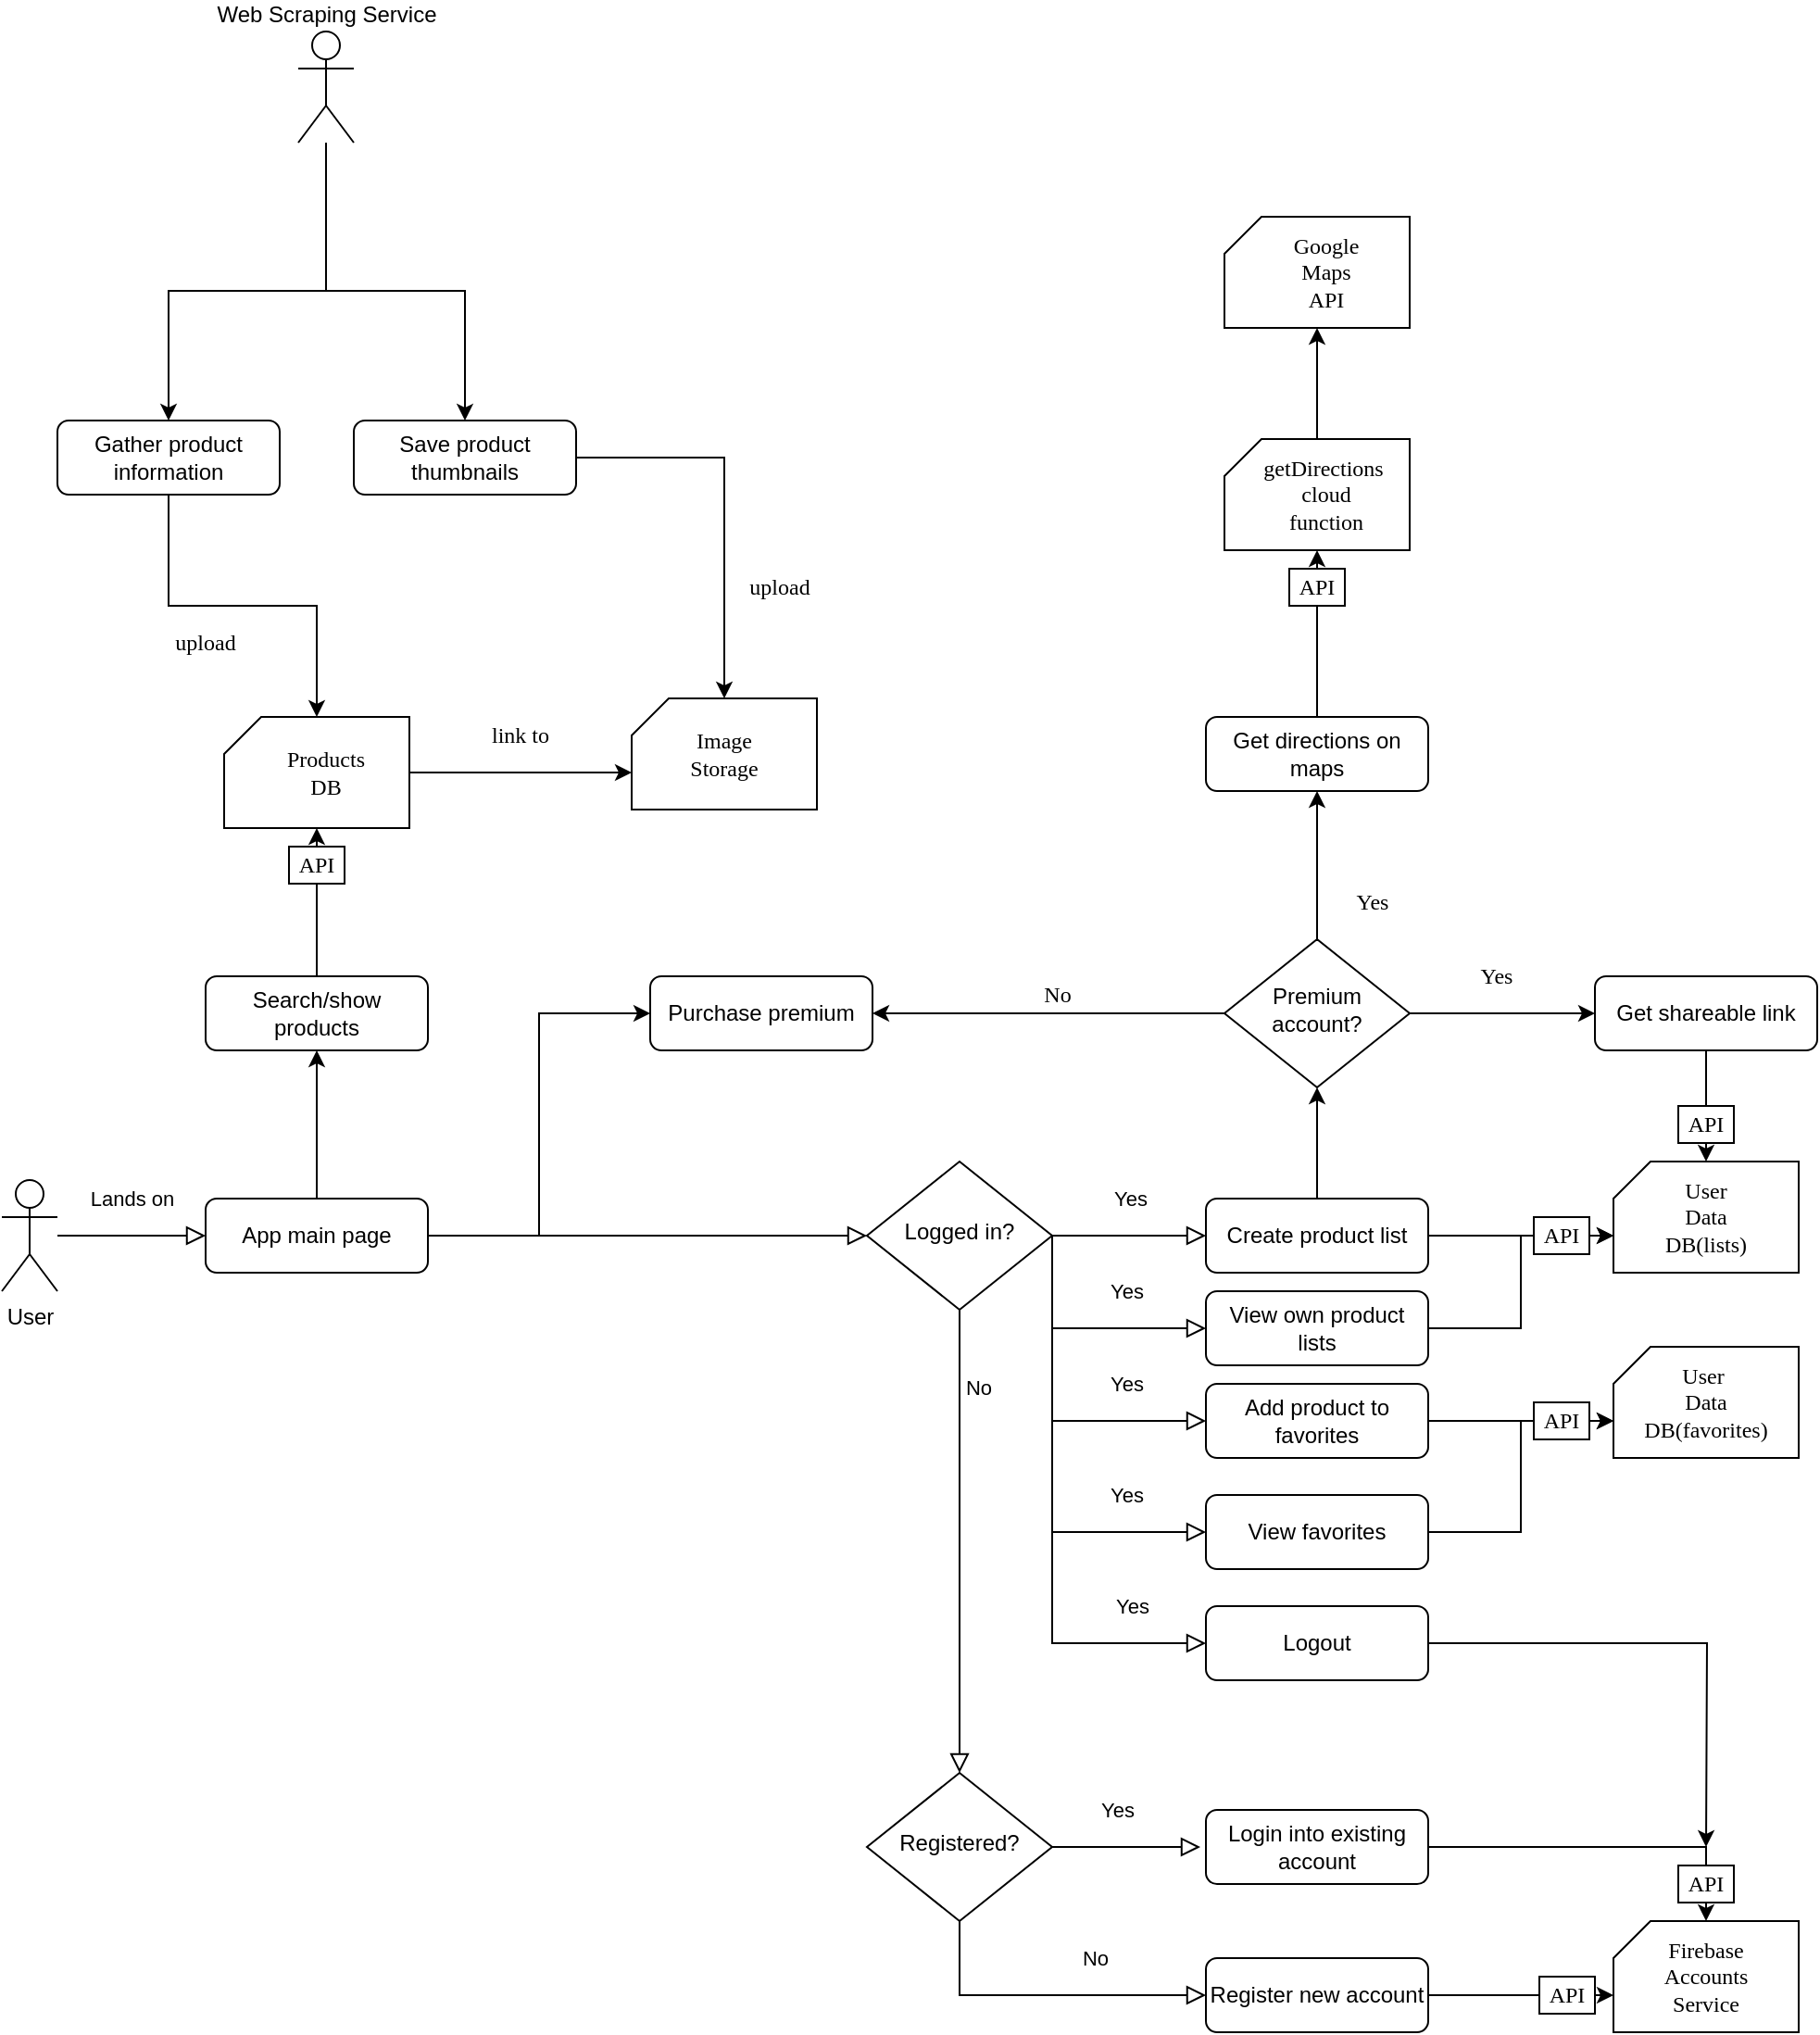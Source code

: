 <mxfile version="14.6.11" type="device"><diagram id="UJlyGFXVCkptwmDJzh81" name="Page-1"><mxGraphModel dx="3195" dy="1513" grid="1" gridSize="10" guides="1" tooltips="1" connect="1" arrows="1" fold="1" page="1" pageScale="1" pageWidth="827" pageHeight="1169" background="#ffffff" math="0" shadow="0"><root><object label="" id="0"><mxCell/></object><mxCell id="1" parent="0"/><mxCell id="KRX_x_RZFHNgS7Bp-sXC-2" value="" style="rounded=0;html=1;jettySize=auto;orthogonalLoop=1;fontSize=11;endArrow=block;endFill=0;endSize=8;strokeWidth=1;shadow=0;labelBackgroundColor=none;edgeStyle=orthogonalEdgeStyle;" parent="1" source="KRX_x_RZFHNgS7Bp-sXC-5" target="KRX_x_RZFHNgS7Bp-sXC-7" edge="1"><mxGeometry relative="1" as="geometry"/></mxCell><mxCell id="KRX_x_RZFHNgS7Bp-sXC-3" style="edgeStyle=orthogonalEdgeStyle;rounded=0;orthogonalLoop=1;jettySize=auto;html=1;fontFamily=Verdana;entryX=0.5;entryY=1;entryDx=0;entryDy=0;" parent="1" source="KRX_x_RZFHNgS7Bp-sXC-5" target="KRX_x_RZFHNgS7Bp-sXC-15" edge="1"><mxGeometry relative="1" as="geometry"><mxPoint x="560" y="730" as="targetPoint"/></mxGeometry></mxCell><mxCell id="KRX_x_RZFHNgS7Bp-sXC-4" style="edgeStyle=orthogonalEdgeStyle;rounded=0;orthogonalLoop=1;jettySize=auto;html=1;entryX=0;entryY=0.5;entryDx=0;entryDy=0;fontFamily=Verdana;fontColor=#FF0000;" parent="1" source="KRX_x_RZFHNgS7Bp-sXC-5" target="KRX_x_RZFHNgS7Bp-sXC-91" edge="1"><mxGeometry relative="1" as="geometry"/></mxCell><mxCell id="KRX_x_RZFHNgS7Bp-sXC-5" value="App main page" style="rounded=1;whiteSpace=wrap;html=1;fontSize=12;glass=0;strokeWidth=1;shadow=0;" parent="1" vertex="1"><mxGeometry x="500" y="820" width="120" height="40" as="geometry"/></mxCell><mxCell id="KRX_x_RZFHNgS7Bp-sXC-6" value="Yes" style="rounded=0;html=1;jettySize=auto;orthogonalLoop=1;fontSize=11;endArrow=block;endFill=0;endSize=8;strokeWidth=1;shadow=0;labelBackgroundColor=none;edgeStyle=orthogonalEdgeStyle;entryX=0;entryY=0.5;entryDx=0;entryDy=0;" parent="1" source="KRX_x_RZFHNgS7Bp-sXC-7" target="KRX_x_RZFHNgS7Bp-sXC-12" edge="1"><mxGeometry y="20" relative="1" as="geometry"><mxPoint as="offset"/><mxPoint x="907" y="920.0" as="targetPoint"/></mxGeometry></mxCell><mxCell id="KRX_x_RZFHNgS7Bp-sXC-7" value="Logged in?" style="rhombus;whiteSpace=wrap;html=1;shadow=0;fontFamily=Helvetica;fontSize=12;align=center;strokeWidth=1;spacing=6;spacingTop=-4;" parent="1" vertex="1"><mxGeometry x="857" y="800" width="100" height="80" as="geometry"/></mxCell><mxCell id="KRX_x_RZFHNgS7Bp-sXC-8" style="edgeStyle=orthogonalEdgeStyle;rounded=0;orthogonalLoop=1;jettySize=auto;html=1;fontFamily=Verdana;entryX=0;entryY=0.5;entryDx=0;entryDy=0;exitX=1;exitY=0.5;exitDx=0;exitDy=0;" parent="1" source="KRX_x_RZFHNgS7Bp-sXC-87" target="KRX_x_RZFHNgS7Bp-sXC-17" edge="1"><mxGeometry relative="1" as="geometry"><mxPoint x="1223.5" y="760" as="targetPoint"/><mxPoint x="1096.5" y="640" as="sourcePoint"/></mxGeometry></mxCell><mxCell id="KRX_x_RZFHNgS7Bp-sXC-9" style="edgeStyle=orthogonalEdgeStyle;rounded=0;orthogonalLoop=1;jettySize=auto;html=1;fontFamily=Verdana;entryX=0.5;entryY=1;entryDx=0;entryDy=0;exitX=0.5;exitY=0;exitDx=0;exitDy=0;" parent="1" source="KRX_x_RZFHNgS7Bp-sXC-87" target="KRX_x_RZFHNgS7Bp-sXC-42" edge="1"><mxGeometry relative="1" as="geometry"><mxPoint x="1286.5" y="800" as="targetPoint"/><mxPoint x="1096.5" y="660" as="sourcePoint"/></mxGeometry></mxCell><mxCell id="KRX_x_RZFHNgS7Bp-sXC-10" style="edgeStyle=orthogonalEdgeStyle;rounded=0;orthogonalLoop=1;jettySize=auto;html=1;fontFamily=Verdana;entryX=0;entryY=0;entryDx=0;entryDy=40;entryPerimeter=0;exitX=1;exitY=0.5;exitDx=0;exitDy=0;" parent="1" source="KRX_x_RZFHNgS7Bp-sXC-12" target="KRX_x_RZFHNgS7Bp-sXC-51" edge="1"><mxGeometry relative="1" as="geometry"><mxPoint x="1140" y="730" as="targetPoint"/><mxPoint x="1200" y="900" as="sourcePoint"/></mxGeometry></mxCell><mxCell id="KRX_x_RZFHNgS7Bp-sXC-11" style="edgeStyle=orthogonalEdgeStyle;rounded=0;orthogonalLoop=1;jettySize=auto;html=1;entryX=0.5;entryY=1;entryDx=0;entryDy=0;fontFamily=Verdana;" parent="1" source="KRX_x_RZFHNgS7Bp-sXC-12" target="KRX_x_RZFHNgS7Bp-sXC-87" edge="1"><mxGeometry relative="1" as="geometry"/></mxCell><mxCell id="KRX_x_RZFHNgS7Bp-sXC-12" value="Create product list" style="rounded=1;whiteSpace=wrap;html=1;fontSize=12;glass=0;strokeWidth=1;shadow=0;" parent="1" vertex="1"><mxGeometry x="1040" y="820" width="120" height="40" as="geometry"/></mxCell><mxCell id="KRX_x_RZFHNgS7Bp-sXC-13" value="User" style="shape=umlActor;verticalLabelPosition=bottom;verticalAlign=top;html=1;outlineConnect=0;" parent="1" vertex="1"><mxGeometry x="390" y="810" width="30" height="60" as="geometry"/></mxCell><mxCell id="KRX_x_RZFHNgS7Bp-sXC-14" style="edgeStyle=orthogonalEdgeStyle;rounded=0;orthogonalLoop=1;jettySize=auto;html=1;entryX=0.5;entryY=1;entryDx=0;entryDy=0;entryPerimeter=0;fontFamily=Verdana;" parent="1" source="KRX_x_RZFHNgS7Bp-sXC-15" target="KRX_x_RZFHNgS7Bp-sXC-57" edge="1"><mxGeometry relative="1" as="geometry"/></mxCell><mxCell id="KRX_x_RZFHNgS7Bp-sXC-15" value="Search/show products" style="rounded=1;whiteSpace=wrap;html=1;fontSize=12;glass=0;strokeWidth=1;shadow=0;" parent="1" vertex="1"><mxGeometry x="500" y="700" width="120" height="40" as="geometry"/></mxCell><mxCell id="KRX_x_RZFHNgS7Bp-sXC-16" style="edgeStyle=orthogonalEdgeStyle;rounded=0;orthogonalLoop=1;jettySize=auto;html=1;entryX=0.5;entryY=0;entryDx=0;entryDy=0;entryPerimeter=0;fontFamily=Verdana;fontColor=#FF0000;" parent="1" source="KRX_x_RZFHNgS7Bp-sXC-17" target="KRX_x_RZFHNgS7Bp-sXC-51" edge="1"><mxGeometry relative="1" as="geometry"/></mxCell><mxCell id="KRX_x_RZFHNgS7Bp-sXC-17" value="Get shareable link" style="rounded=1;whiteSpace=wrap;html=1;fontSize=12;glass=0;strokeWidth=1;shadow=0;" parent="1" vertex="1"><mxGeometry x="1250" y="700" width="120" height="40" as="geometry"/></mxCell><mxCell id="KRX_x_RZFHNgS7Bp-sXC-18" value="Yes" style="rounded=0;html=1;jettySize=auto;orthogonalLoop=1;fontSize=11;endArrow=block;endFill=0;endSize=8;strokeWidth=1;shadow=0;labelBackgroundColor=none;edgeStyle=orthogonalEdgeStyle;exitX=1;exitY=0.5;exitDx=0;exitDy=0;entryX=0;entryY=0.5;entryDx=0;entryDy=0;" parent="1" source="KRX_x_RZFHNgS7Bp-sXC-7" target="KRX_x_RZFHNgS7Bp-sXC-20" edge="1"><mxGeometry x="0.353" y="20" relative="1" as="geometry"><mxPoint as="offset"/><mxPoint x="947" y="910" as="sourcePoint"/><mxPoint x="1057" y="910" as="targetPoint"/><Array as="points"><mxPoint x="957" y="890"/></Array></mxGeometry></mxCell><mxCell id="KRX_x_RZFHNgS7Bp-sXC-19" style="edgeStyle=orthogonalEdgeStyle;rounded=0;orthogonalLoop=1;jettySize=auto;html=1;entryX=0;entryY=0;entryDx=0;entryDy=40;entryPerimeter=0;fontFamily=Verdana;" parent="1" source="KRX_x_RZFHNgS7Bp-sXC-20" target="KRX_x_RZFHNgS7Bp-sXC-51" edge="1"><mxGeometry relative="1" as="geometry"/></mxCell><mxCell id="KRX_x_RZFHNgS7Bp-sXC-20" value="View own product lists" style="rounded=1;whiteSpace=wrap;html=1;fontSize=12;glass=0;strokeWidth=1;shadow=0;" parent="1" vertex="1"><mxGeometry x="1040" y="870" width="120" height="40" as="geometry"/></mxCell><mxCell id="KRX_x_RZFHNgS7Bp-sXC-21" value="Yes" style="rounded=0;html=1;jettySize=auto;orthogonalLoop=1;fontSize=11;endArrow=block;endFill=0;endSize=8;strokeWidth=1;shadow=0;labelBackgroundColor=none;edgeStyle=orthogonalEdgeStyle;exitX=1;exitY=0.5;exitDx=0;exitDy=0;entryX=0;entryY=0.5;entryDx=0;entryDy=0;" parent="1" source="KRX_x_RZFHNgS7Bp-sXC-7" edge="1"><mxGeometry x="0.53" y="20" relative="1" as="geometry"><mxPoint as="offset"/><mxPoint x="957" y="890" as="sourcePoint"/><mxPoint x="1040" y="940" as="targetPoint"/><Array as="points"><mxPoint x="957" y="940"/></Array></mxGeometry></mxCell><mxCell id="KRX_x_RZFHNgS7Bp-sXC-22" style="edgeStyle=orthogonalEdgeStyle;rounded=0;orthogonalLoop=1;jettySize=auto;html=1;entryX=0;entryY=0;entryDx=0;entryDy=40;entryPerimeter=0;fontFamily=Verdana;" parent="1" source="KRX_x_RZFHNgS7Bp-sXC-23" target="KRX_x_RZFHNgS7Bp-sXC-48" edge="1"><mxGeometry relative="1" as="geometry"/></mxCell><mxCell id="KRX_x_RZFHNgS7Bp-sXC-23" value="Add product to favorites" style="rounded=1;whiteSpace=wrap;html=1;fontSize=12;glass=0;strokeWidth=1;shadow=0;" parent="1" vertex="1"><mxGeometry x="1040" y="920" width="120" height="40" as="geometry"/></mxCell><mxCell id="KRX_x_RZFHNgS7Bp-sXC-24" style="edgeStyle=orthogonalEdgeStyle;rounded=0;orthogonalLoop=1;jettySize=auto;html=1;exitX=1;exitY=0.5;exitDx=0;exitDy=0;entryX=0;entryY=0;entryDx=0;entryDy=40;entryPerimeter=0;fontFamily=Verdana;" parent="1" source="KRX_x_RZFHNgS7Bp-sXC-25" target="KRX_x_RZFHNgS7Bp-sXC-48" edge="1"><mxGeometry relative="1" as="geometry"/></mxCell><mxCell id="KRX_x_RZFHNgS7Bp-sXC-25" value="View favorites" style="rounded=1;whiteSpace=wrap;html=1;fontSize=12;glass=0;strokeWidth=1;shadow=0;" parent="1" vertex="1"><mxGeometry x="1040" y="980" width="120" height="40" as="geometry"/></mxCell><mxCell id="KRX_x_RZFHNgS7Bp-sXC-26" value="Yes" style="rounded=0;html=1;jettySize=auto;orthogonalLoop=1;fontSize=11;endArrow=block;endFill=0;endSize=8;strokeWidth=1;shadow=0;labelBackgroundColor=none;edgeStyle=orthogonalEdgeStyle;exitX=1;exitY=0.5;exitDx=0;exitDy=0;entryX=0;entryY=0.5;entryDx=0;entryDy=0;" parent="1" source="KRX_x_RZFHNgS7Bp-sXC-7" edge="1"><mxGeometry x="0.646" y="20" relative="1" as="geometry"><mxPoint as="offset"/><mxPoint x="957" y="900" as="sourcePoint"/><mxPoint x="1040" y="1000" as="targetPoint"/><Array as="points"><mxPoint x="957" y="1000"/></Array></mxGeometry></mxCell><mxCell id="KRX_x_RZFHNgS7Bp-sXC-27" value="No" style="rounded=0;html=1;jettySize=auto;orthogonalLoop=1;fontSize=11;endArrow=block;endFill=0;endSize=8;strokeWidth=1;shadow=0;labelBackgroundColor=none;edgeStyle=orthogonalEdgeStyle;exitX=0.5;exitY=1;exitDx=0;exitDy=0;entryX=0.5;entryY=0;entryDx=0;entryDy=0;" parent="1" source="KRX_x_RZFHNgS7Bp-sXC-7" target="KRX_x_RZFHNgS7Bp-sXC-30" edge="1"><mxGeometry x="-0.667" y="10" relative="1" as="geometry"><mxPoint as="offset"/><mxPoint x="907" y="890" as="sourcePoint"/><mxPoint x="907" y="1060" as="targetPoint"/><Array as="points"/></mxGeometry></mxCell><mxCell id="KRX_x_RZFHNgS7Bp-sXC-30" value="Registered?" style="rhombus;whiteSpace=wrap;html=1;shadow=0;fontFamily=Helvetica;fontSize=12;align=center;strokeWidth=1;spacing=6;spacingTop=-4;" parent="1" vertex="1"><mxGeometry x="857" y="1130" width="100" height="80" as="geometry"/></mxCell><mxCell id="KRX_x_RZFHNgS7Bp-sXC-31" value="Yes" style="rounded=0;html=1;jettySize=auto;orthogonalLoop=1;fontSize=11;endArrow=block;endFill=0;endSize=8;strokeWidth=1;shadow=0;labelBackgroundColor=none;edgeStyle=orthogonalEdgeStyle;exitX=1;exitY=0.5;exitDx=0;exitDy=0;" parent="1" source="KRX_x_RZFHNgS7Bp-sXC-30" edge="1"><mxGeometry x="-0.143" y="20" relative="1" as="geometry"><mxPoint as="offset"/><mxPoint x="1037" y="1110" as="sourcePoint"/><mxPoint x="1037" y="1170" as="targetPoint"/><Array as="points"/></mxGeometry></mxCell><mxCell id="KRX_x_RZFHNgS7Bp-sXC-32" value="No" style="rounded=0;html=1;jettySize=auto;orthogonalLoop=1;fontSize=11;endArrow=block;endFill=0;endSize=8;strokeWidth=1;shadow=0;labelBackgroundColor=none;edgeStyle=orthogonalEdgeStyle;exitX=0.5;exitY=1;exitDx=0;exitDy=0;entryX=0;entryY=0.5;entryDx=0;entryDy=0;" parent="1" source="KRX_x_RZFHNgS7Bp-sXC-30" target="KRX_x_RZFHNgS7Bp-sXC-34" edge="1"><mxGeometry x="0.306" y="20" relative="1" as="geometry"><mxPoint as="offset"/><mxPoint x="907" y="1230" as="sourcePoint"/><mxPoint x="1010" y="1305" as="targetPoint"/><Array as="points"><mxPoint x="907" y="1250"/></Array></mxGeometry></mxCell><mxCell id="KRX_x_RZFHNgS7Bp-sXC-33" style="edgeStyle=orthogonalEdgeStyle;rounded=0;orthogonalLoop=1;jettySize=auto;html=1;exitX=1;exitY=0.5;exitDx=0;exitDy=0;entryX=0;entryY=0;entryDx=0;entryDy=40;entryPerimeter=0;fontFamily=Verdana;" parent="1" source="KRX_x_RZFHNgS7Bp-sXC-34" target="KRX_x_RZFHNgS7Bp-sXC-44" edge="1"><mxGeometry relative="1" as="geometry"/></mxCell><mxCell id="KRX_x_RZFHNgS7Bp-sXC-34" value="Register new account" style="rounded=1;whiteSpace=wrap;html=1;fontSize=12;glass=0;strokeWidth=1;shadow=0;" parent="1" vertex="1"><mxGeometry x="1040" y="1230" width="120" height="40" as="geometry"/></mxCell><mxCell id="KRX_x_RZFHNgS7Bp-sXC-38" style="edgeStyle=orthogonalEdgeStyle;rounded=0;orthogonalLoop=1;jettySize=auto;html=1;exitX=1;exitY=0.5;exitDx=0;exitDy=0;fontFamily=Verdana;entryX=0.5;entryY=0;entryDx=0;entryDy=0;entryPerimeter=0;" parent="1" source="KRX_x_RZFHNgS7Bp-sXC-39" target="KRX_x_RZFHNgS7Bp-sXC-44" edge="1"><mxGeometry relative="1" as="geometry"><mxPoint x="1460" y="1290" as="targetPoint"/></mxGeometry></mxCell><mxCell id="KRX_x_RZFHNgS7Bp-sXC-39" value="Login into existing account" style="rounded=1;whiteSpace=wrap;html=1;fontSize=12;glass=0;strokeWidth=1;shadow=0;" parent="1" vertex="1"><mxGeometry x="1040" y="1150" width="120" height="40" as="geometry"/></mxCell><mxCell id="KRX_x_RZFHNgS7Bp-sXC-40" value="Lands on" style="rounded=0;html=1;jettySize=auto;orthogonalLoop=1;fontSize=11;endArrow=block;endFill=0;endSize=8;strokeWidth=1;shadow=0;labelBackgroundColor=none;edgeStyle=orthogonalEdgeStyle;entryX=0;entryY=0.5;entryDx=0;entryDy=0;" parent="1" source="KRX_x_RZFHNgS7Bp-sXC-13" target="KRX_x_RZFHNgS7Bp-sXC-5" edge="1"><mxGeometry y="20" relative="1" as="geometry"><mxPoint as="offset"/><mxPoint x="450.0" y="900" as="sourcePoint"/><mxPoint x="533" y="900" as="targetPoint"/><Array as="points"><mxPoint x="460" y="840"/><mxPoint x="460" y="840"/></Array></mxGeometry></mxCell><mxCell id="KRX_x_RZFHNgS7Bp-sXC-41" style="edgeStyle=orthogonalEdgeStyle;rounded=0;orthogonalLoop=1;jettySize=auto;html=1;entryX=0.5;entryY=1;entryDx=0;entryDy=0;entryPerimeter=0;fontFamily=Verdana;startArrow=none;exitX=0.5;exitY=0;exitDx=0;exitDy=0;" parent="1" source="KRX_x_RZFHNgS7Bp-sXC-42" target="KRX_x_RZFHNgS7Bp-sXC-54" edge="1"><mxGeometry relative="1" as="geometry"><mxPoint x="1150" y="550" as="sourcePoint"/></mxGeometry></mxCell><mxCell id="KRX_x_RZFHNgS7Bp-sXC-42" value="Get directions on maps" style="rounded=1;whiteSpace=wrap;html=1;fontSize=12;glass=0;strokeWidth=1;shadow=0;" parent="1" vertex="1"><mxGeometry x="1040" y="560" width="120" height="40" as="geometry"/></mxCell><mxCell id="KRX_x_RZFHNgS7Bp-sXC-43" value="" style="group" parent="1" vertex="1" connectable="0"><mxGeometry x="1260" y="1210" width="100" height="60" as="geometry"/></mxCell><mxCell id="KRX_x_RZFHNgS7Bp-sXC-44" value="" style="verticalLabelPosition=bottom;verticalAlign=top;html=1;shape=card;whiteSpace=wrap;size=20;arcSize=12;fontFamily=Verdana;fillColor=#ffffff;gradientColor=none;" parent="KRX_x_RZFHNgS7Bp-sXC-43" vertex="1"><mxGeometry width="100" height="60" as="geometry"/></mxCell><mxCell id="KRX_x_RZFHNgS7Bp-sXC-45" value="Firebase&lt;br&gt;Accounts Service" style="text;html=1;strokeColor=none;fillColor=none;align=center;verticalAlign=middle;whiteSpace=wrap;rounded=0;fontFamily=Verdana;" parent="KRX_x_RZFHNgS7Bp-sXC-43" vertex="1"><mxGeometry x="30" y="20" width="40" height="20" as="geometry"/></mxCell><mxCell id="KRX_x_RZFHNgS7Bp-sXC-46" value="" style="group;container=1;" parent="1" vertex="1" connectable="0"><mxGeometry x="1270" y="900" width="100" height="60" as="geometry"/></mxCell><mxCell id="KRX_x_RZFHNgS7Bp-sXC-47" value="" style="group" parent="KRX_x_RZFHNgS7Bp-sXC-46" vertex="1" connectable="0"><mxGeometry x="-10" width="100" height="60" as="geometry"/></mxCell><mxCell id="KRX_x_RZFHNgS7Bp-sXC-48" value="" style="verticalLabelPosition=bottom;verticalAlign=top;html=1;shape=card;whiteSpace=wrap;size=20;arcSize=12;fontFamily=Verdana;fillColor=#ffffff;gradientColor=none;" parent="KRX_x_RZFHNgS7Bp-sXC-47" vertex="1"><mxGeometry width="100" height="60" as="geometry"/></mxCell><mxCell id="KRX_x_RZFHNgS7Bp-sXC-49" value="User&amp;nbsp;&lt;br&gt;Data DB(favorites)" style="text;html=1;strokeColor=none;fillColor=none;align=center;verticalAlign=middle;whiteSpace=wrap;rounded=0;fontFamily=Verdana;" parent="KRX_x_RZFHNgS7Bp-sXC-47" vertex="1"><mxGeometry x="30" y="20" width="40" height="20" as="geometry"/></mxCell><mxCell id="KRX_x_RZFHNgS7Bp-sXC-50" value="" style="group" parent="1" vertex="1" connectable="0"><mxGeometry x="1260" y="800" width="100" height="60" as="geometry"/></mxCell><mxCell id="KRX_x_RZFHNgS7Bp-sXC-51" value="" style="verticalLabelPosition=bottom;verticalAlign=top;html=1;shape=card;whiteSpace=wrap;size=20;arcSize=12;fontFamily=Verdana;fillColor=#ffffff;gradientColor=none;" parent="KRX_x_RZFHNgS7Bp-sXC-50" vertex="1"><mxGeometry width="100" height="60" as="geometry"/></mxCell><mxCell id="KRX_x_RZFHNgS7Bp-sXC-52" value="User Data DB(lists)" style="text;html=1;strokeColor=none;fillColor=none;align=center;verticalAlign=middle;whiteSpace=wrap;rounded=0;fontFamily=Verdana;" parent="KRX_x_RZFHNgS7Bp-sXC-50" vertex="1"><mxGeometry x="30" y="20" width="40" height="20" as="geometry"/></mxCell><mxCell id="KRX_x_RZFHNgS7Bp-sXC-53" value="" style="group" parent="1" vertex="1" connectable="0"><mxGeometry x="1050" y="410" width="100" height="60" as="geometry"/></mxCell><mxCell id="KRX_x_RZFHNgS7Bp-sXC-54" value="" style="verticalLabelPosition=bottom;verticalAlign=top;html=1;shape=card;whiteSpace=wrap;size=20;arcSize=12;fontFamily=Verdana;fillColor=#ffffff;gradientColor=none;" parent="KRX_x_RZFHNgS7Bp-sXC-53" vertex="1"><mxGeometry width="100" height="60" as="geometry"/></mxCell><mxCell id="KRX_x_RZFHNgS7Bp-sXC-55" value="getDirections&amp;nbsp;&lt;br&gt;cloud function" style="text;html=1;strokeColor=none;fillColor=none;align=center;verticalAlign=middle;whiteSpace=wrap;rounded=0;fontFamily=Verdana;" parent="KRX_x_RZFHNgS7Bp-sXC-53" vertex="1"><mxGeometry x="35" y="20" width="40" height="20" as="geometry"/></mxCell><mxCell id="KRX_x_RZFHNgS7Bp-sXC-56" value="" style="group" parent="1" vertex="1" connectable="0"><mxGeometry x="510" y="560" width="100" height="60" as="geometry"/></mxCell><mxCell id="KRX_x_RZFHNgS7Bp-sXC-57" value="" style="verticalLabelPosition=bottom;verticalAlign=top;html=1;shape=card;whiteSpace=wrap;size=20;arcSize=12;fontFamily=Verdana;fillColor=#ffffff;gradientColor=none;" parent="KRX_x_RZFHNgS7Bp-sXC-56" vertex="1"><mxGeometry width="100" height="60" as="geometry"/></mxCell><mxCell id="KRX_x_RZFHNgS7Bp-sXC-58" value="Products DB" style="text;html=1;strokeColor=none;fillColor=none;align=center;verticalAlign=middle;whiteSpace=wrap;rounded=0;fontFamily=Verdana;" parent="KRX_x_RZFHNgS7Bp-sXC-56" vertex="1"><mxGeometry x="35" y="20" width="40" height="20" as="geometry"/></mxCell><mxCell id="KRX_x_RZFHNgS7Bp-sXC-59" value="API" style="rounded=0;whiteSpace=wrap;html=1;fontFamily=Verdana;fillColor=#ffffff;gradientColor=none;connectable=0;" parent="1" vertex="1"><mxGeometry x="1295" y="1180" width="30" height="20" as="geometry"/></mxCell><mxCell id="KRX_x_RZFHNgS7Bp-sXC-60" style="edgeStyle=orthogonalEdgeStyle;rounded=0;orthogonalLoop=1;jettySize=auto;html=1;entryX=0.5;entryY=0;entryDx=0;entryDy=0;fontFamily=Verdana;" parent="1" source="KRX_x_RZFHNgS7Bp-sXC-62" target="KRX_x_RZFHNgS7Bp-sXC-64" edge="1"><mxGeometry relative="1" as="geometry"><Array as="points"><mxPoint x="565" y="330"/><mxPoint x="480" y="330"/></Array></mxGeometry></mxCell><mxCell id="KRX_x_RZFHNgS7Bp-sXC-61" style="edgeStyle=orthogonalEdgeStyle;rounded=0;orthogonalLoop=1;jettySize=auto;html=1;entryX=0.5;entryY=0;entryDx=0;entryDy=0;fontFamily=Verdana;" parent="1" source="KRX_x_RZFHNgS7Bp-sXC-62" target="KRX_x_RZFHNgS7Bp-sXC-69" edge="1"><mxGeometry relative="1" as="geometry"><Array as="points"><mxPoint x="565" y="330"/><mxPoint x="640" y="330"/></Array></mxGeometry></mxCell><mxCell id="KRX_x_RZFHNgS7Bp-sXC-62" value="Web Scraping Service" style="shape=umlActor;verticalLabelPosition=top;verticalAlign=bottom;html=1;outlineConnect=0;labelPosition=center;align=center;" parent="1" vertex="1"><mxGeometry x="550" y="190" width="30" height="60" as="geometry"/></mxCell><mxCell id="KRX_x_RZFHNgS7Bp-sXC-63" style="edgeStyle=orthogonalEdgeStyle;rounded=0;orthogonalLoop=1;jettySize=auto;html=1;entryX=0.5;entryY=0;entryDx=0;entryDy=0;entryPerimeter=0;fontFamily=Verdana;" parent="1" source="KRX_x_RZFHNgS7Bp-sXC-64" target="KRX_x_RZFHNgS7Bp-sXC-57" edge="1"><mxGeometry relative="1" as="geometry"/></mxCell><mxCell id="KRX_x_RZFHNgS7Bp-sXC-64" value="Gather product information" style="rounded=1;whiteSpace=wrap;html=1;fontSize=12;glass=0;strokeWidth=1;shadow=0;" parent="1" vertex="1"><mxGeometry x="420" y="400" width="120" height="40" as="geometry"/></mxCell><mxCell id="KRX_x_RZFHNgS7Bp-sXC-65" value="" style="group" parent="1" vertex="1" connectable="0"><mxGeometry x="730" y="550" width="100" height="60" as="geometry"/></mxCell><mxCell id="KRX_x_RZFHNgS7Bp-sXC-66" value="" style="verticalLabelPosition=bottom;verticalAlign=top;html=1;shape=card;whiteSpace=wrap;size=20;arcSize=12;fontFamily=Verdana;fillColor=#ffffff;gradientColor=none;" parent="KRX_x_RZFHNgS7Bp-sXC-65" vertex="1"><mxGeometry width="100" height="60" as="geometry"/></mxCell><mxCell id="KRX_x_RZFHNgS7Bp-sXC-67" value="Image Storage" style="text;html=1;strokeColor=none;fillColor=none;align=center;verticalAlign=middle;whiteSpace=wrap;rounded=0;fontFamily=Verdana;" parent="KRX_x_RZFHNgS7Bp-sXC-65" vertex="1"><mxGeometry x="30" y="20" width="40" height="20" as="geometry"/></mxCell><mxCell id="KRX_x_RZFHNgS7Bp-sXC-68" style="edgeStyle=orthogonalEdgeStyle;rounded=0;orthogonalLoop=1;jettySize=auto;html=1;entryX=0.5;entryY=0;entryDx=0;entryDy=0;entryPerimeter=0;fontFamily=Verdana;" parent="1" source="KRX_x_RZFHNgS7Bp-sXC-69" target="KRX_x_RZFHNgS7Bp-sXC-66" edge="1"><mxGeometry relative="1" as="geometry"><Array as="points"><mxPoint x="780" y="420"/></Array></mxGeometry></mxCell><mxCell id="KRX_x_RZFHNgS7Bp-sXC-69" value="Save product thumbnails" style="rounded=1;whiteSpace=wrap;html=1;fontSize=12;glass=0;strokeWidth=1;shadow=0;" parent="1" vertex="1"><mxGeometry x="580" y="400" width="120" height="40" as="geometry"/></mxCell><mxCell id="KRX_x_RZFHNgS7Bp-sXC-70" value="upload" style="text;html=1;strokeColor=none;fillColor=none;align=center;verticalAlign=middle;whiteSpace=wrap;rounded=0;fontFamily=Verdana;" parent="1" vertex="1"><mxGeometry x="480" y="510" width="40" height="20" as="geometry"/></mxCell><mxCell id="KRX_x_RZFHNgS7Bp-sXC-71" value="upload" style="text;html=1;strokeColor=none;fillColor=none;align=center;verticalAlign=middle;whiteSpace=wrap;rounded=0;fontFamily=Verdana;" parent="1" vertex="1"><mxGeometry x="790" y="480" width="40" height="20" as="geometry"/></mxCell><mxCell id="KRX_x_RZFHNgS7Bp-sXC-72" style="edgeStyle=orthogonalEdgeStyle;rounded=0;orthogonalLoop=1;jettySize=auto;html=1;entryX=0;entryY=0;entryDx=0;entryDy=40;entryPerimeter=0;fontFamily=Verdana;" parent="1" source="KRX_x_RZFHNgS7Bp-sXC-57" target="KRX_x_RZFHNgS7Bp-sXC-66" edge="1"><mxGeometry relative="1" as="geometry"/></mxCell><mxCell id="KRX_x_RZFHNgS7Bp-sXC-73" value="link to" style="text;html=1;strokeColor=none;fillColor=none;align=center;verticalAlign=middle;whiteSpace=wrap;rounded=0;fontFamily=Verdana;" parent="1" vertex="1"><mxGeometry x="650" y="560" width="40" height="20" as="geometry"/></mxCell><mxCell id="KRX_x_RZFHNgS7Bp-sXC-74" value="API" style="rounded=0;whiteSpace=wrap;html=1;fontFamily=Verdana;fillColor=#ffffff;gradientColor=none;connectable=0;" parent="1" vertex="1"><mxGeometry x="1217" y="930" width="30" height="20" as="geometry"/></mxCell><mxCell id="KRX_x_RZFHNgS7Bp-sXC-75" value="API" style="rounded=0;whiteSpace=wrap;html=1;fontFamily=Verdana;fillColor=#ffffff;gradientColor=none;connectable=0;" parent="1" vertex="1"><mxGeometry x="1217" y="830" width="30" height="20" as="geometry"/></mxCell><mxCell id="KRX_x_RZFHNgS7Bp-sXC-76" value="API" style="rounded=0;whiteSpace=wrap;html=1;fontFamily=Verdana;fillColor=#ffffff;gradientColor=none;connectable=0;" parent="1" vertex="1"><mxGeometry x="1085" y="480" width="30" height="20" as="geometry"/></mxCell><mxCell id="KRX_x_RZFHNgS7Bp-sXC-77" value="API" style="rounded=0;whiteSpace=wrap;html=1;fontFamily=Verdana;fillColor=#ffffff;gradientColor=none;connectable=0;" parent="1" vertex="1"><mxGeometry x="545" y="630" width="30" height="20" as="geometry"/></mxCell><mxCell id="KRX_x_RZFHNgS7Bp-sXC-78" value="" style="group" parent="1" vertex="1" connectable="0"><mxGeometry x="1050" y="290" width="100" height="60" as="geometry"/></mxCell><mxCell id="KRX_x_RZFHNgS7Bp-sXC-79" value="" style="verticalLabelPosition=bottom;verticalAlign=top;html=1;shape=card;whiteSpace=wrap;size=20;arcSize=12;fontFamily=Verdana;fillColor=#ffffff;gradientColor=none;" parent="KRX_x_RZFHNgS7Bp-sXC-78" vertex="1"><mxGeometry width="100" height="60" as="geometry"/></mxCell><mxCell id="KRX_x_RZFHNgS7Bp-sXC-80" value="Google Maps API" style="text;html=1;strokeColor=none;fillColor=none;align=center;verticalAlign=middle;whiteSpace=wrap;rounded=0;fontFamily=Verdana;" parent="KRX_x_RZFHNgS7Bp-sXC-78" vertex="1"><mxGeometry x="35" y="20" width="40" height="20" as="geometry"/></mxCell><mxCell id="KRX_x_RZFHNgS7Bp-sXC-81" style="edgeStyle=orthogonalEdgeStyle;rounded=0;orthogonalLoop=1;jettySize=auto;html=1;entryX=0.5;entryY=1;entryDx=0;entryDy=0;entryPerimeter=0;fontFamily=Verdana;" parent="1" source="KRX_x_RZFHNgS7Bp-sXC-54" target="KRX_x_RZFHNgS7Bp-sXC-79" edge="1"><mxGeometry relative="1" as="geometry"/></mxCell><mxCell id="KRX_x_RZFHNgS7Bp-sXC-82" value="Yes" style="rounded=0;html=1;jettySize=auto;orthogonalLoop=1;fontSize=11;endArrow=block;endFill=0;endSize=8;strokeWidth=1;shadow=0;labelBackgroundColor=none;edgeStyle=orthogonalEdgeStyle;exitX=1;exitY=0.5;exitDx=0;exitDy=0;entryX=0;entryY=0.5;entryDx=0;entryDy=0;" parent="1" source="KRX_x_RZFHNgS7Bp-sXC-7" edge="1"><mxGeometry x="0.736" y="20" relative="1" as="geometry"><mxPoint as="offset"/><mxPoint x="957" y="900" as="sourcePoint"/><mxPoint x="1040" y="1060" as="targetPoint"/><Array as="points"><mxPoint x="957" y="1060"/></Array></mxGeometry></mxCell><mxCell id="KRX_x_RZFHNgS7Bp-sXC-83" style="edgeStyle=orthogonalEdgeStyle;rounded=0;orthogonalLoop=1;jettySize=auto;html=1;fontFamily=Verdana;" parent="1" source="KRX_x_RZFHNgS7Bp-sXC-84" edge="1"><mxGeometry relative="1" as="geometry"><mxPoint x="1310" y="1170" as="targetPoint"/></mxGeometry></mxCell><mxCell id="KRX_x_RZFHNgS7Bp-sXC-84" value="Logout" style="rounded=1;whiteSpace=wrap;html=1;fontSize=12;glass=0;strokeWidth=1;shadow=0;" parent="1" vertex="1"><mxGeometry x="1040" y="1040" width="120" height="40" as="geometry"/></mxCell><mxCell id="KRX_x_RZFHNgS7Bp-sXC-85" value="API" style="rounded=0;whiteSpace=wrap;html=1;fontFamily=Verdana;fillColor=#ffffff;gradientColor=none;connectable=0;" parent="1" vertex="1"><mxGeometry x="1220" y="1240" width="30" height="20" as="geometry"/></mxCell><mxCell id="KRX_x_RZFHNgS7Bp-sXC-86" style="edgeStyle=orthogonalEdgeStyle;rounded=0;orthogonalLoop=1;jettySize=auto;html=1;exitX=0;exitY=0.5;exitDx=0;exitDy=0;fontFamily=Verdana;fontColor=#FF0000;entryX=1;entryY=0.5;entryDx=0;entryDy=0;" parent="1" source="KRX_x_RZFHNgS7Bp-sXC-87" target="KRX_x_RZFHNgS7Bp-sXC-91" edge="1"><mxGeometry relative="1" as="geometry"><mxPoint x="1320.0" y="719.588" as="targetPoint"/></mxGeometry></mxCell><mxCell id="KRX_x_RZFHNgS7Bp-sXC-87" value="Premium account?" style="rhombus;whiteSpace=wrap;html=1;shadow=0;fontFamily=Helvetica;fontSize=12;align=center;strokeWidth=1;spacing=6;spacingTop=-4;" parent="1" vertex="1"><mxGeometry x="1050" y="680" width="100" height="80" as="geometry"/></mxCell><mxCell id="KRX_x_RZFHNgS7Bp-sXC-88" value="Yes" style="text;html=1;strokeColor=none;fillColor=none;align=center;verticalAlign=middle;whiteSpace=wrap;rounded=0;fontFamily=Verdana;" parent="1" vertex="1"><mxGeometry x="1110" y="650" width="40" height="20" as="geometry"/></mxCell><mxCell id="KRX_x_RZFHNgS7Bp-sXC-90" value="No" style="text;html=1;strokeColor=none;fillColor=none;align=center;verticalAlign=middle;whiteSpace=wrap;rounded=0;fontFamily=Verdana;" parent="1" vertex="1"><mxGeometry x="940" y="700" width="40" height="20" as="geometry"/></mxCell><mxCell id="KRX_x_RZFHNgS7Bp-sXC-91" value="Purchase premium" style="rounded=1;whiteSpace=wrap;html=1;fontSize=12;glass=0;strokeWidth=1;shadow=0;" parent="1" vertex="1"><mxGeometry x="740" y="700" width="120" height="40" as="geometry"/></mxCell><mxCell id="KRX_x_RZFHNgS7Bp-sXC-92" value="API" style="rounded=0;whiteSpace=wrap;html=1;fontFamily=Verdana;fillColor=#ffffff;gradientColor=none;connectable=0;" parent="1" vertex="1"><mxGeometry x="1295" y="770" width="30" height="20" as="geometry"/></mxCell><mxCell id="KRX_x_RZFHNgS7Bp-sXC-93" value="Yes" style="text;html=1;strokeColor=none;fillColor=none;align=center;verticalAlign=middle;whiteSpace=wrap;rounded=0;fontFamily=Verdana;" parent="1" vertex="1"><mxGeometry x="1177" y="690" width="40" height="20" as="geometry"/></mxCell></root></mxGraphModel></diagram></mxfile>